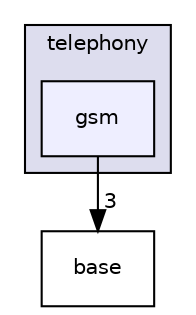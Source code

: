digraph G {
  compound=true
  node [ fontsize="10", fontname="Helvetica"];
  edge [ labelfontsize="10", labelfontname="Helvetica"];
  subgraph clusterdir_8f97b586653f692c1edc7cd0a6d9afd7 {
    graph [ bgcolor="#ddddee", pencolor="black", label="telephony" fontname="Helvetica", fontsize="10", URL="dir_8f97b586653f692c1edc7cd0a6d9afd7.html"]
  dir_7bac8004e0ffc5d6bf96f1d3844412e0 [shape=box, label="gsm", style="filled", fillcolor="#eeeeff", pencolor="black", URL="dir_7bac8004e0ffc5d6bf96f1d3844412e0.html"];
  }
  dir_96bebcbd622f6ba3e4502d519ed457a0 [shape=box label="base" URL="dir_96bebcbd622f6ba3e4502d519ed457a0.html"];
  dir_7bac8004e0ffc5d6bf96f1d3844412e0->dir_96bebcbd622f6ba3e4502d519ed457a0 [headlabel="3", labeldistance=1.5 headhref="dir_000049_000005.html"];
}
